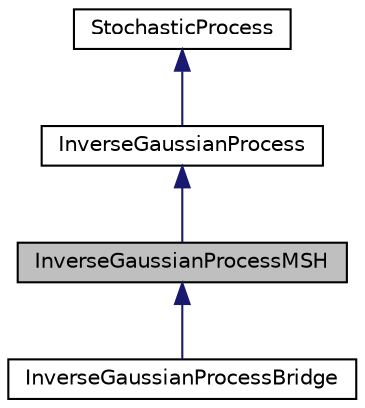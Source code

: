 digraph "InverseGaussianProcessMSH"
{
 // INTERACTIVE_SVG=YES
  bgcolor="transparent";
  edge [fontname="Helvetica",fontsize="10",labelfontname="Helvetica",labelfontsize="10"];
  node [fontname="Helvetica",fontsize="10",shape=record];
  Node0 [label="InverseGaussianProcessMSH",height=0.2,width=0.4,color="black", fillcolor="grey75", style="filled", fontcolor="black"];
  Node1 -> Node0 [dir="back",color="midnightblue",fontsize="10",style="solid",fontname="Helvetica"];
  Node1 [label="InverseGaussianProcess",height=0.2,width=0.4,color="black",URL="$da/d97/classumontreal_1_1ssj_1_1stochprocess_1_1InverseGaussianProcess.html",tooltip="The inverse Gaussian process is a non-decreasing process where the increments are additive and are gi..."];
  Node2 -> Node1 [dir="back",color="midnightblue",fontsize="10",style="solid",fontname="Helvetica"];
  Node2 [label="StochasticProcess",height=0.2,width=0.4,color="black",URL="$d9/d28/classumontreal_1_1ssj_1_1stochprocess_1_1StochasticProcess.html",tooltip="Abstract base class for a stochastic process  sampled (or observed) at a finite number of time points..."];
  Node0 -> Node3 [dir="back",color="midnightblue",fontsize="10",style="solid",fontname="Helvetica"];
  Node3 [label="InverseGaussianProcessBridge",height=0.2,width=0.4,color="black",URL="$d1/db9/classumontreal_1_1ssj_1_1stochprocess_1_1InverseGaussianProcessBridge.html",tooltip="Samples the path by bridge sampling: first finding the process value at the final time and then the m..."];
}
